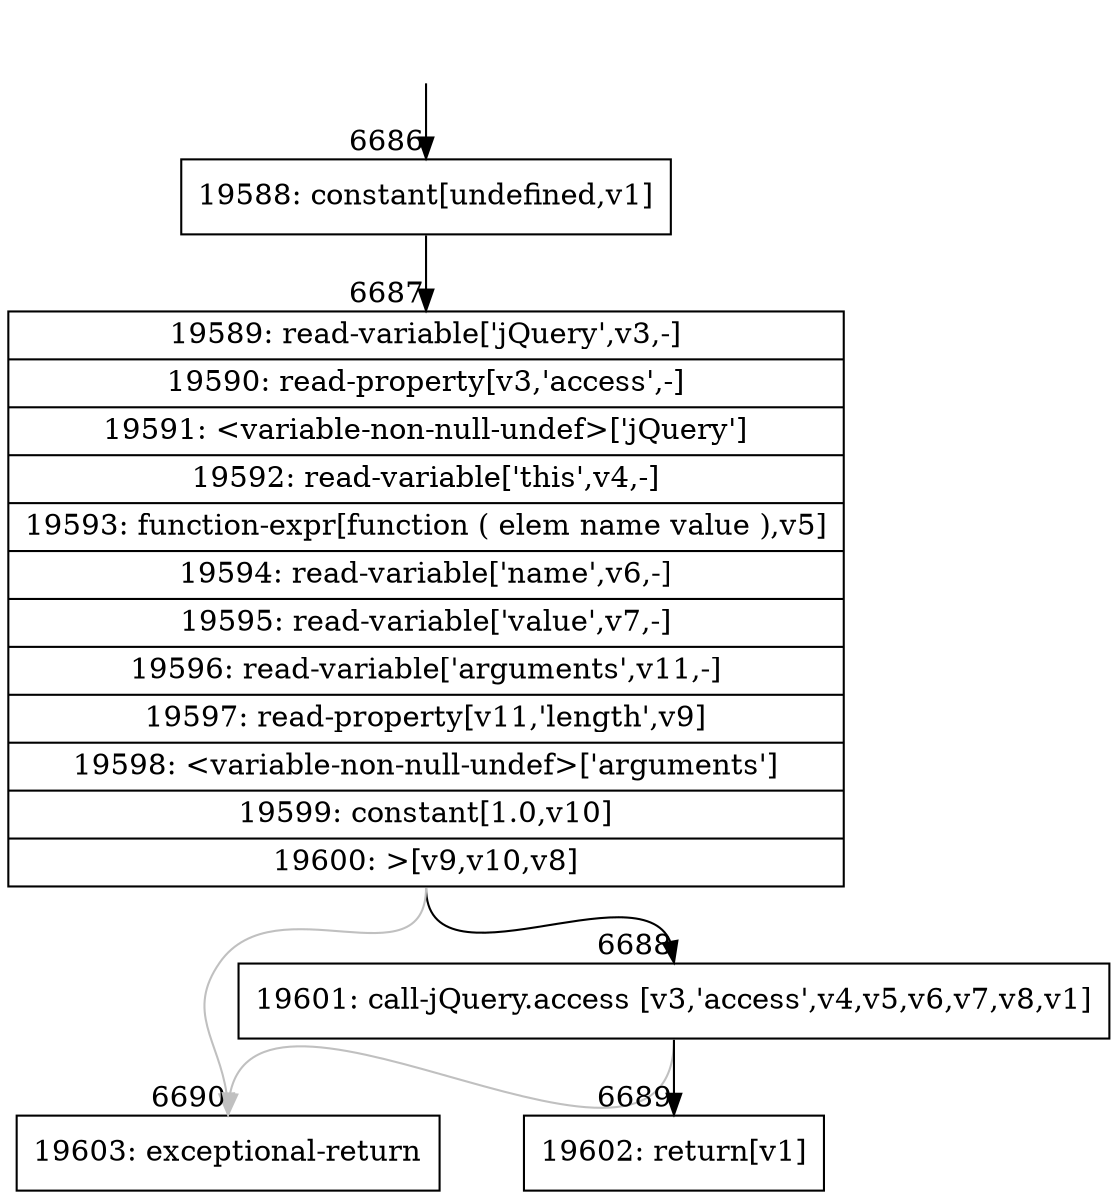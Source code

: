 digraph {
rankdir="TD"
BB_entry420[shape=none,label=""];
BB_entry420 -> BB6686 [tailport=s, headport=n, headlabel="    6686"]
BB6686 [shape=record label="{19588: constant[undefined,v1]}" ] 
BB6686 -> BB6687 [tailport=s, headport=n, headlabel="      6687"]
BB6687 [shape=record label="{19589: read-variable['jQuery',v3,-]|19590: read-property[v3,'access',-]|19591: \<variable-non-null-undef\>['jQuery']|19592: read-variable['this',v4,-]|19593: function-expr[function ( elem name value ),v5]|19594: read-variable['name',v6,-]|19595: read-variable['value',v7,-]|19596: read-variable['arguments',v11,-]|19597: read-property[v11,'length',v9]|19598: \<variable-non-null-undef\>['arguments']|19599: constant[1.0,v10]|19600: \>[v9,v10,v8]}" ] 
BB6687 -> BB6688 [tailport=s, headport=n, headlabel="      6688"]
BB6687 -> BB6690 [tailport=s, headport=n, color=gray, headlabel="      6690"]
BB6688 [shape=record label="{19601: call-jQuery.access [v3,'access',v4,v5,v6,v7,v8,v1]}" ] 
BB6688 -> BB6689 [tailport=s, headport=n, headlabel="      6689"]
BB6688 -> BB6690 [tailport=s, headport=n, color=gray]
BB6689 [shape=record label="{19602: return[v1]}" ] 
BB6690 [shape=record label="{19603: exceptional-return}" ] 
//#$~ 6744
}
